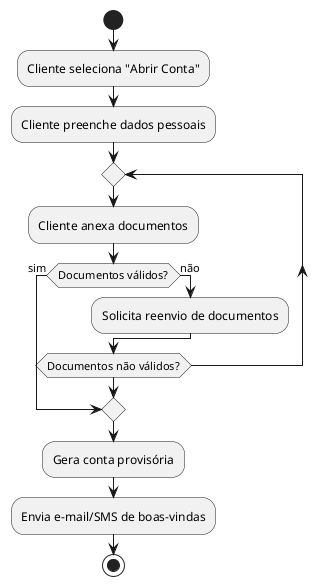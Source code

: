 @startuml case01
start
:Cliente seleciona "Abrir Conta";
:Cliente preenche dados pessoais;

repeat
  :Cliente anexa documentos;
  if (Documentos válidos?) then (sim)
    break
  else (não)
    :Solicita reenvio de documentos;
  endif
repeat while (Documentos não válidos?)

:Gera conta provisória;
:Envia e-mail/SMS de boas-vindas;
stop
@enduml